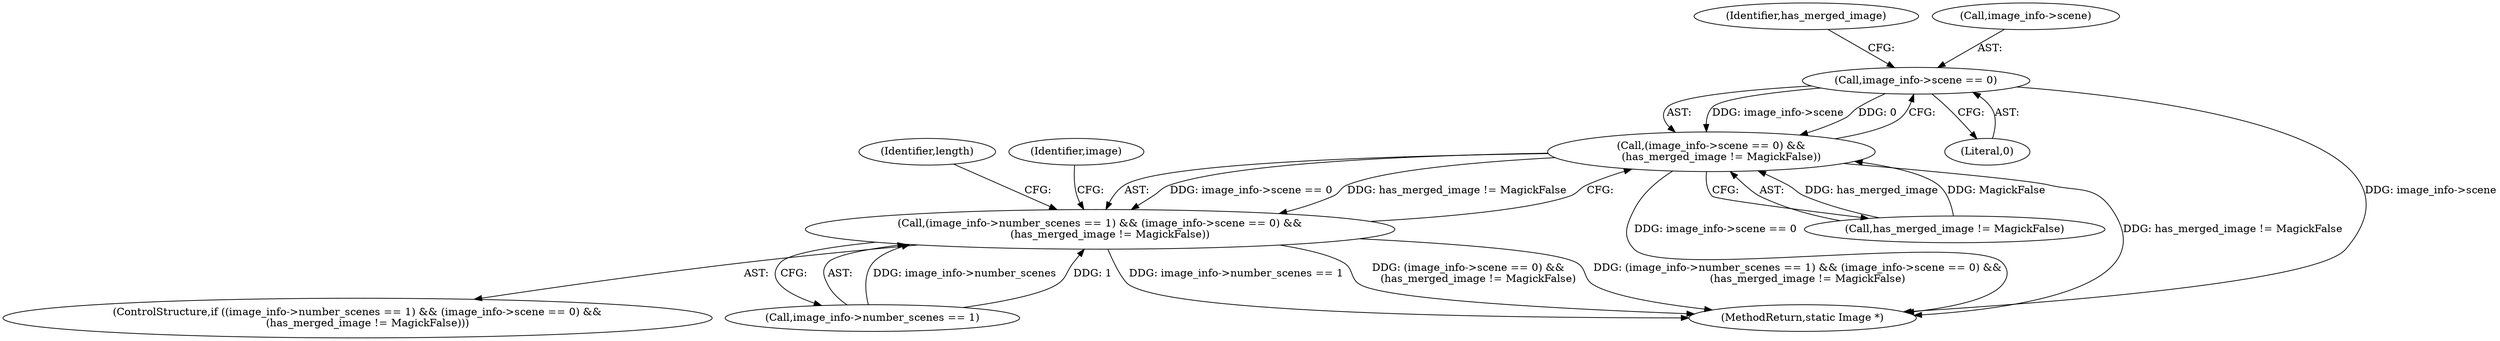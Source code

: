 digraph "0_ImageMagick_f6e9d0d9955e85bdd7540b251cd50d598dacc5e6_48@pointer" {
"1000838" [label="(Call,image_info->scene == 0)"];
"1000837" [label="(Call,(image_info->scene == 0) &&\n      (has_merged_image != MagickFalse))"];
"1000831" [label="(Call,(image_info->number_scenes == 1) && (image_info->scene == 0) &&\n      (has_merged_image != MagickFalse))"];
"1000837" [label="(Call,(image_info->scene == 0) &&\n      (has_merged_image != MagickFalse))"];
"1000830" [label="(ControlStructure,if ((image_info->number_scenes == 1) && (image_info->scene == 0) &&\n      (has_merged_image != MagickFalse)))"];
"1000832" [label="(Call,image_info->number_scenes == 1)"];
"1000864" [label="(Identifier,length)"];
"1000844" [label="(Identifier,has_merged_image)"];
"1000842" [label="(Literal,0)"];
"1000838" [label="(Call,image_info->scene == 0)"];
"1000839" [label="(Call,image_info->scene)"];
"1000831" [label="(Call,(image_info->number_scenes == 1) && (image_info->scene == 0) &&\n      (has_merged_image != MagickFalse))"];
"1000843" [label="(Call,has_merged_image != MagickFalse)"];
"1001024" [label="(MethodReturn,static Image *)"];
"1000850" [label="(Identifier,image)"];
"1000838" -> "1000837"  [label="AST: "];
"1000838" -> "1000842"  [label="CFG: "];
"1000839" -> "1000838"  [label="AST: "];
"1000842" -> "1000838"  [label="AST: "];
"1000844" -> "1000838"  [label="CFG: "];
"1000837" -> "1000838"  [label="CFG: "];
"1000838" -> "1001024"  [label="DDG: image_info->scene"];
"1000838" -> "1000837"  [label="DDG: image_info->scene"];
"1000838" -> "1000837"  [label="DDG: 0"];
"1000837" -> "1000831"  [label="AST: "];
"1000837" -> "1000843"  [label="CFG: "];
"1000843" -> "1000837"  [label="AST: "];
"1000831" -> "1000837"  [label="CFG: "];
"1000837" -> "1001024"  [label="DDG: image_info->scene == 0"];
"1000837" -> "1001024"  [label="DDG: has_merged_image != MagickFalse"];
"1000837" -> "1000831"  [label="DDG: image_info->scene == 0"];
"1000837" -> "1000831"  [label="DDG: has_merged_image != MagickFalse"];
"1000843" -> "1000837"  [label="DDG: has_merged_image"];
"1000843" -> "1000837"  [label="DDG: MagickFalse"];
"1000831" -> "1000830"  [label="AST: "];
"1000831" -> "1000832"  [label="CFG: "];
"1000832" -> "1000831"  [label="AST: "];
"1000850" -> "1000831"  [label="CFG: "];
"1000864" -> "1000831"  [label="CFG: "];
"1000831" -> "1001024"  [label="DDG: image_info->number_scenes == 1"];
"1000831" -> "1001024"  [label="DDG: (image_info->scene == 0) &&\n      (has_merged_image != MagickFalse)"];
"1000831" -> "1001024"  [label="DDG: (image_info->number_scenes == 1) && (image_info->scene == 0) &&\n      (has_merged_image != MagickFalse)"];
"1000832" -> "1000831"  [label="DDG: image_info->number_scenes"];
"1000832" -> "1000831"  [label="DDG: 1"];
}
